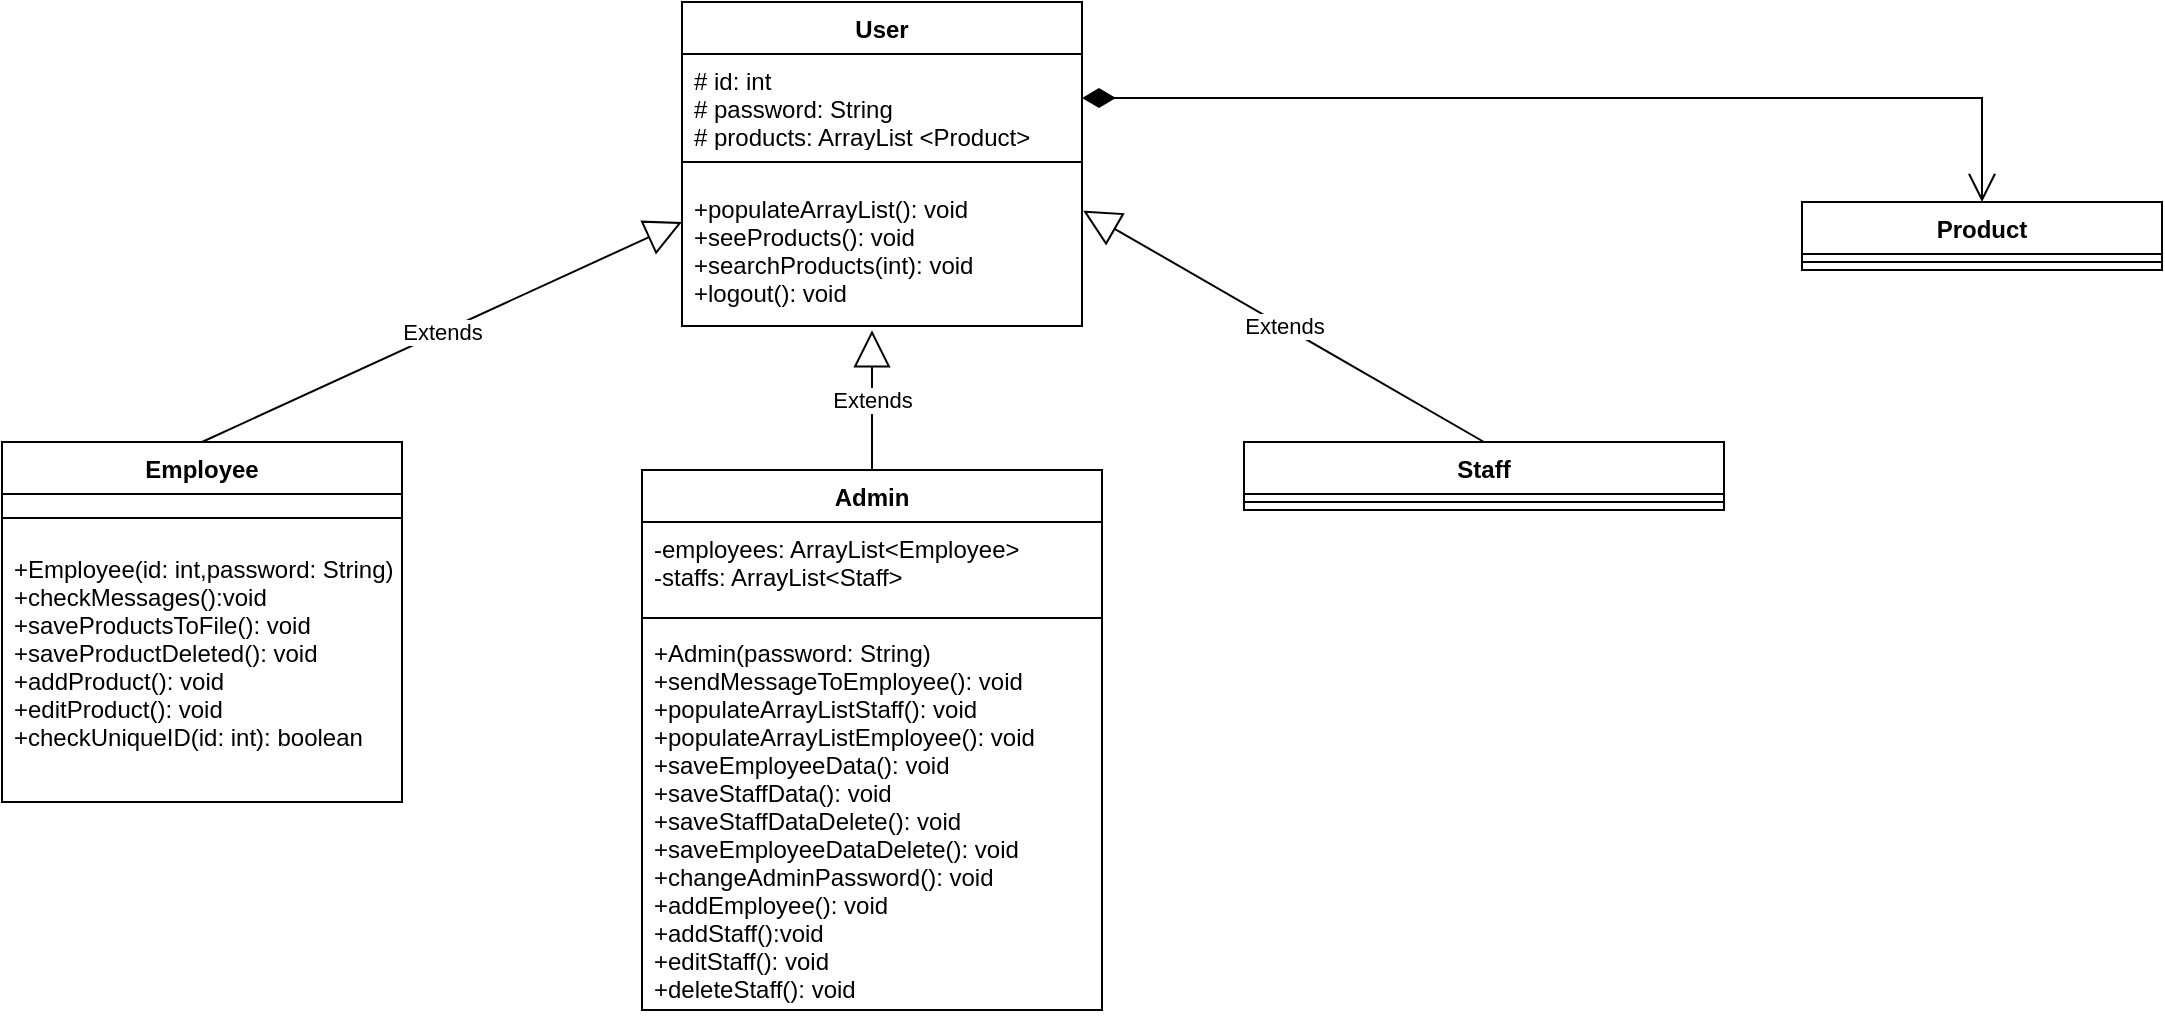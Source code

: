 <mxfile version="20.2.2" type="device"><diagram id="C5RBs43oDa-KdzZeNtuy" name="Page-1"><mxGraphModel dx="1369" dy="702" grid="1" gridSize="10" guides="1" tooltips="1" connect="1" arrows="1" fold="1" page="1" pageScale="1" pageWidth="1169" pageHeight="827" math="0" shadow="0"><root><mxCell id="WIyWlLk6GJQsqaUBKTNV-0"/><mxCell id="WIyWlLk6GJQsqaUBKTNV-1" parent="WIyWlLk6GJQsqaUBKTNV-0"/><mxCell id="wmzs23FJcfc8W6VwT3UR-5" value="User" style="swimlane;fontStyle=1;align=center;verticalAlign=top;childLayout=stackLayout;horizontal=1;startSize=26;horizontalStack=0;resizeParent=1;resizeParentMax=0;resizeLast=0;collapsible=1;marginBottom=0;" vertex="1" parent="WIyWlLk6GJQsqaUBKTNV-1"><mxGeometry x="380" y="20" width="200" height="162" as="geometry"/></mxCell><mxCell id="wmzs23FJcfc8W6VwT3UR-6" value="# id: int&#10;# password: String&#10;# products: ArrayList &lt;Product&gt;" style="text;strokeColor=none;fillColor=none;align=left;verticalAlign=top;spacingLeft=4;spacingRight=4;overflow=hidden;rotatable=0;points=[[0,0.5],[1,0.5]];portConstraint=eastwest;" vertex="1" parent="wmzs23FJcfc8W6VwT3UR-5"><mxGeometry y="26" width="200" height="44" as="geometry"/></mxCell><mxCell id="wmzs23FJcfc8W6VwT3UR-7" value="" style="line;strokeWidth=1;fillColor=none;align=left;verticalAlign=middle;spacingTop=-1;spacingLeft=3;spacingRight=3;rotatable=0;labelPosition=right;points=[];portConstraint=eastwest;" vertex="1" parent="wmzs23FJcfc8W6VwT3UR-5"><mxGeometry y="70" width="200" height="20" as="geometry"/></mxCell><mxCell id="wmzs23FJcfc8W6VwT3UR-8" value="+populateArrayList(): void&#10;+seeProducts(): void&#10;+searchProducts(int): void&#10;+logout(): void" style="text;strokeColor=none;fillColor=none;align=left;verticalAlign=top;spacingLeft=4;spacingRight=4;overflow=hidden;rotatable=0;points=[[0,0.5],[1,0.5]];portConstraint=eastwest;" vertex="1" parent="wmzs23FJcfc8W6VwT3UR-5"><mxGeometry y="90" width="200" height="72" as="geometry"/></mxCell><mxCell id="wmzs23FJcfc8W6VwT3UR-9" value="Employee" style="swimlane;fontStyle=1;align=center;verticalAlign=top;childLayout=stackLayout;horizontal=1;startSize=26;horizontalStack=0;resizeParent=1;resizeParentMax=0;resizeLast=0;collapsible=1;marginBottom=0;" vertex="1" parent="WIyWlLk6GJQsqaUBKTNV-1"><mxGeometry x="40" y="240" width="200" height="180" as="geometry"/></mxCell><mxCell id="wmzs23FJcfc8W6VwT3UR-11" value="" style="line;strokeWidth=1;fillColor=none;align=left;verticalAlign=middle;spacingTop=-1;spacingLeft=3;spacingRight=3;rotatable=0;labelPosition=right;points=[];portConstraint=eastwest;" vertex="1" parent="wmzs23FJcfc8W6VwT3UR-9"><mxGeometry y="26" width="200" height="24" as="geometry"/></mxCell><mxCell id="wmzs23FJcfc8W6VwT3UR-12" value="+Employee(id: int,password: String)&#10;+checkMessages():void&#10;+saveProductsToFile(): void&#10;+saveProductDeleted(): void&#10;+addProduct(): void&#10;+editProduct(): void&#10;+checkUniqueID(id: int): boolean&#10;" style="text;strokeColor=none;fillColor=none;align=left;verticalAlign=top;spacingLeft=4;spacingRight=4;overflow=hidden;rotatable=0;points=[[0,0.5],[1,0.5]];portConstraint=eastwest;" vertex="1" parent="wmzs23FJcfc8W6VwT3UR-9"><mxGeometry y="50" width="200" height="130" as="geometry"/></mxCell><mxCell id="wmzs23FJcfc8W6VwT3UR-13" value="Admin" style="swimlane;fontStyle=1;align=center;verticalAlign=top;childLayout=stackLayout;horizontal=1;startSize=26;horizontalStack=0;resizeParent=1;resizeParentMax=0;resizeLast=0;collapsible=1;marginBottom=0;" vertex="1" parent="WIyWlLk6GJQsqaUBKTNV-1"><mxGeometry x="360" y="254" width="230" height="270" as="geometry"><mxRectangle x="375" y="250" width="80" height="30" as="alternateBounds"/></mxGeometry></mxCell><mxCell id="wmzs23FJcfc8W6VwT3UR-14" value="-employees: ArrayList&lt;Employee&gt;&#10;-staffs: ArrayList&lt;Staff&gt;" style="text;strokeColor=none;fillColor=none;align=left;verticalAlign=top;spacingLeft=4;spacingRight=4;overflow=hidden;rotatable=0;points=[[0,0.5],[1,0.5]];portConstraint=eastwest;" vertex="1" parent="wmzs23FJcfc8W6VwT3UR-13"><mxGeometry y="26" width="230" height="44" as="geometry"/></mxCell><mxCell id="wmzs23FJcfc8W6VwT3UR-15" value="" style="line;strokeWidth=1;fillColor=none;align=left;verticalAlign=middle;spacingTop=-1;spacingLeft=3;spacingRight=3;rotatable=0;labelPosition=right;points=[];portConstraint=eastwest;" vertex="1" parent="wmzs23FJcfc8W6VwT3UR-13"><mxGeometry y="70" width="230" height="8" as="geometry"/></mxCell><mxCell id="wmzs23FJcfc8W6VwT3UR-16" value="+Admin(password: String)&#10;+sendMessageToEmployee(): void&#10;+populateArrayListStaff(): void&#10;+populateArrayListEmployee(): void&#10;+saveEmployeeData(): void&#10;+saveStaffData(): void&#10;+saveStaffDataDelete(): void&#10;+saveEmployeeDataDelete(): void&#10;+changeAdminPassword(): void&#10;+addEmployee(): void&#10;+addStaff():void&#10;+editStaff(): void&#10;+deleteStaff(): void&#10;" style="text;strokeColor=none;fillColor=none;align=left;verticalAlign=top;spacingLeft=4;spacingRight=4;overflow=hidden;rotatable=0;points=[[0,0.5],[1,0.5]];portConstraint=eastwest;" vertex="1" parent="wmzs23FJcfc8W6VwT3UR-13"><mxGeometry y="78" width="230" height="192" as="geometry"/></mxCell><mxCell id="wmzs23FJcfc8W6VwT3UR-17" value="Staff" style="swimlane;fontStyle=1;align=center;verticalAlign=top;childLayout=stackLayout;horizontal=1;startSize=26;horizontalStack=0;resizeParent=1;resizeParentMax=0;resizeLast=0;collapsible=1;marginBottom=0;" vertex="1" parent="WIyWlLk6GJQsqaUBKTNV-1"><mxGeometry x="661" y="240" width="240" height="34" as="geometry"/></mxCell><mxCell id="wmzs23FJcfc8W6VwT3UR-19" value="" style="line;strokeWidth=1;fillColor=none;align=left;verticalAlign=middle;spacingTop=-1;spacingLeft=3;spacingRight=3;rotatable=0;labelPosition=right;points=[];portConstraint=eastwest;" vertex="1" parent="wmzs23FJcfc8W6VwT3UR-17"><mxGeometry y="26" width="240" height="8" as="geometry"/></mxCell><mxCell id="wmzs23FJcfc8W6VwT3UR-21" value="Product" style="swimlane;fontStyle=1;align=center;verticalAlign=top;childLayout=stackLayout;horizontal=1;startSize=26;horizontalStack=0;resizeParent=1;resizeParentMax=0;resizeLast=0;collapsible=1;marginBottom=0;" vertex="1" parent="WIyWlLk6GJQsqaUBKTNV-1"><mxGeometry x="940" y="120" width="180" height="34" as="geometry"/></mxCell><mxCell id="wmzs23FJcfc8W6VwT3UR-23" value="" style="line;strokeWidth=1;fillColor=none;align=left;verticalAlign=middle;spacingTop=-1;spacingLeft=3;spacingRight=3;rotatable=0;labelPosition=right;points=[];portConstraint=eastwest;" vertex="1" parent="wmzs23FJcfc8W6VwT3UR-21"><mxGeometry y="26" width="180" height="8" as="geometry"/></mxCell><mxCell id="wmzs23FJcfc8W6VwT3UR-72" value="Extends" style="endArrow=block;endSize=16;endFill=0;html=1;rounded=0;exitX=0.5;exitY=0;exitDx=0;exitDy=0;" edge="1" parent="WIyWlLk6GJQsqaUBKTNV-1" source="wmzs23FJcfc8W6VwT3UR-9"><mxGeometry width="160" relative="1" as="geometry"><mxPoint x="170" y="190" as="sourcePoint"/><mxPoint x="380" y="130" as="targetPoint"/></mxGeometry></mxCell><mxCell id="wmzs23FJcfc8W6VwT3UR-75" value="Extends" style="endArrow=block;endSize=16;endFill=0;html=1;rounded=0;entryX=0.475;entryY=1.03;entryDx=0;entryDy=0;entryPerimeter=0;exitX=0.5;exitY=0;exitDx=0;exitDy=0;" edge="1" parent="WIyWlLk6GJQsqaUBKTNV-1" source="wmzs23FJcfc8W6VwT3UR-13" target="wmzs23FJcfc8W6VwT3UR-8"><mxGeometry width="160" relative="1" as="geometry"><mxPoint x="460" y="210" as="sourcePoint"/><mxPoint x="620" y="210" as="targetPoint"/></mxGeometry></mxCell><mxCell id="wmzs23FJcfc8W6VwT3UR-76" value="Extends" style="endArrow=block;endSize=16;endFill=0;html=1;rounded=0;entryX=1.003;entryY=0.199;entryDx=0;entryDy=0;entryPerimeter=0;exitX=0.5;exitY=0;exitDx=0;exitDy=0;" edge="1" parent="WIyWlLk6GJQsqaUBKTNV-1" source="wmzs23FJcfc8W6VwT3UR-17" target="wmzs23FJcfc8W6VwT3UR-8"><mxGeometry width="160" relative="1" as="geometry"><mxPoint x="750" y="230" as="sourcePoint"/><mxPoint x="790" y="120" as="targetPoint"/></mxGeometry></mxCell><mxCell id="wmzs23FJcfc8W6VwT3UR-99" value="" style="endArrow=open;html=1;endSize=12;startArrow=diamondThin;startSize=14;startFill=1;edgeStyle=orthogonalEdgeStyle;align=left;verticalAlign=bottom;rounded=0;exitX=1;exitY=0.5;exitDx=0;exitDy=0;entryX=0.5;entryY=0;entryDx=0;entryDy=0;" edge="1" parent="WIyWlLk6GJQsqaUBKTNV-1" source="wmzs23FJcfc8W6VwT3UR-6" target="wmzs23FJcfc8W6VwT3UR-21"><mxGeometry x="-0.96" y="8" relative="1" as="geometry"><mxPoint x="600" y="70" as="sourcePoint"/><mxPoint x="760" y="70" as="targetPoint"/><mxPoint as="offset"/></mxGeometry></mxCell></root></mxGraphModel></diagram></mxfile>